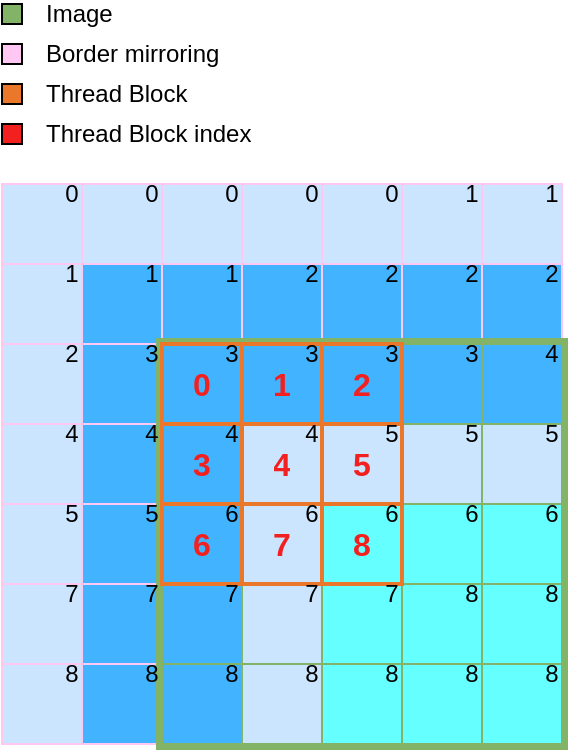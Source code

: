 <mxfile version="24.1.0" type="device">
  <diagram name="Pagina-1" id="yANQRM04KbHzsSvwyNjo">
    <mxGraphModel dx="862" dy="1649" grid="1" gridSize="10" guides="1" tooltips="1" connect="1" arrows="1" fold="1" page="1" pageScale="1" pageWidth="827" pageHeight="1169" math="0" shadow="0">
      <root>
        <mxCell id="0" />
        <mxCell id="1" parent="0" />
        <mxCell id="cD2oe-k7UweuZnAWqWtk-1" value="" style="shape=table;startSize=0;container=1;collapsible=0;childLayout=tableLayout;strokeWidth=1;strokeColor=#FFC7F2;rounded=0;shadow=0;swimlaneFillColor=none;" vertex="1" parent="1">
          <mxGeometry width="280" height="280" as="geometry" />
        </mxCell>
        <mxCell id="cD2oe-k7UweuZnAWqWtk-2" value="" style="shape=tableRow;horizontal=0;startSize=0;swimlaneHead=0;swimlaneBody=0;strokeColor=inherit;top=0;left=0;bottom=0;right=0;collapsible=0;dropTarget=0;fillColor=none;points=[[0,0.5],[1,0.5]];portConstraint=eastwest;" vertex="1" parent="cD2oe-k7UweuZnAWqWtk-1">
          <mxGeometry width="280" height="40" as="geometry" />
        </mxCell>
        <mxCell id="cD2oe-k7UweuZnAWqWtk-3" value="" style="shape=partialRectangle;html=1;whiteSpace=wrap;connectable=0;strokeColor=inherit;overflow=hidden;fillColor=#CCE5FF;top=1;left=1;bottom=1;right=1;pointerEvents=1;align=center;strokeWidth=1;perimeterSpacing=0;" vertex="1" parent="cD2oe-k7UweuZnAWqWtk-2">
          <mxGeometry width="40" height="40" as="geometry">
            <mxRectangle width="40" height="40" as="alternateBounds" />
          </mxGeometry>
        </mxCell>
        <mxCell id="cD2oe-k7UweuZnAWqWtk-4" value="" style="shape=partialRectangle;html=1;whiteSpace=wrap;connectable=0;overflow=hidden;top=1;left=1;bottom=1;right=1;pointerEvents=1;shadow=0;fillColor=#CCE5FF;strokeColor=inherit;" vertex="1" parent="cD2oe-k7UweuZnAWqWtk-2">
          <mxGeometry x="40" width="40" height="40" as="geometry">
            <mxRectangle width="40" height="40" as="alternateBounds" />
          </mxGeometry>
        </mxCell>
        <mxCell id="cD2oe-k7UweuZnAWqWtk-5" value="" style="shape=partialRectangle;html=1;whiteSpace=wrap;connectable=0;strokeColor=inherit;overflow=hidden;fillColor=#CCE5FF;top=1;left=1;bottom=1;right=1;pointerEvents=1;shadow=0;align=center;verticalAlign=middle;fontFamily=Helvetica;fontSize=12;fontColor=default;" vertex="1" parent="cD2oe-k7UweuZnAWqWtk-2">
          <mxGeometry x="80" width="40" height="40" as="geometry">
            <mxRectangle width="40" height="40" as="alternateBounds" />
          </mxGeometry>
        </mxCell>
        <mxCell id="cD2oe-k7UweuZnAWqWtk-6" value="" style="shape=partialRectangle;html=1;whiteSpace=wrap;connectable=0;strokeColor=inherit;overflow=hidden;fillColor=#CCE5FF;top=1;left=1;bottom=1;right=1;pointerEvents=1;" vertex="1" parent="cD2oe-k7UweuZnAWqWtk-2">
          <mxGeometry x="120" width="40" height="40" as="geometry">
            <mxRectangle width="40" height="40" as="alternateBounds" />
          </mxGeometry>
        </mxCell>
        <mxCell id="cD2oe-k7UweuZnAWqWtk-7" value="" style="shape=partialRectangle;html=1;whiteSpace=wrap;connectable=0;strokeColor=inherit;overflow=hidden;fillColor=#CCE5FF;top=1;left=1;bottom=1;right=1;pointerEvents=1;" vertex="1" parent="cD2oe-k7UweuZnAWqWtk-2">
          <mxGeometry x="160" width="40" height="40" as="geometry">
            <mxRectangle width="40" height="40" as="alternateBounds" />
          </mxGeometry>
        </mxCell>
        <mxCell id="cD2oe-k7UweuZnAWqWtk-205" style="shape=partialRectangle;html=1;whiteSpace=wrap;connectable=0;strokeColor=inherit;overflow=hidden;fillColor=#CCE5FF;top=1;left=1;bottom=1;right=1;pointerEvents=1;" vertex="1" parent="cD2oe-k7UweuZnAWqWtk-2">
          <mxGeometry x="200" width="40" height="40" as="geometry">
            <mxRectangle width="40" height="40" as="alternateBounds" />
          </mxGeometry>
        </mxCell>
        <mxCell id="cD2oe-k7UweuZnAWqWtk-212" style="shape=partialRectangle;html=1;whiteSpace=wrap;connectable=0;strokeColor=inherit;overflow=hidden;fillColor=#CCE5FF;top=1;left=1;bottom=1;right=1;pointerEvents=1;" vertex="1" parent="cD2oe-k7UweuZnAWqWtk-2">
          <mxGeometry x="240" width="40" height="40" as="geometry">
            <mxRectangle width="40" height="40" as="alternateBounds" />
          </mxGeometry>
        </mxCell>
        <mxCell id="cD2oe-k7UweuZnAWqWtk-11" value="" style="shape=tableRow;horizontal=0;startSize=0;swimlaneHead=0;swimlaneBody=0;strokeColor=inherit;top=0;left=0;bottom=0;right=0;collapsible=0;dropTarget=0;fillColor=none;points=[[0,0.5],[1,0.5]];portConstraint=eastwest;" vertex="1" parent="cD2oe-k7UweuZnAWqWtk-1">
          <mxGeometry y="40" width="280" height="40" as="geometry" />
        </mxCell>
        <mxCell id="cD2oe-k7UweuZnAWqWtk-12" value="" style="shape=partialRectangle;html=1;whiteSpace=wrap;connectable=0;strokeColor=inherit;overflow=hidden;fillColor=#CCE5FF;top=1;left=1;bottom=1;right=1;pointerEvents=1;" vertex="1" parent="cD2oe-k7UweuZnAWqWtk-11">
          <mxGeometry width="40" height="40" as="geometry">
            <mxRectangle width="40" height="40" as="alternateBounds" />
          </mxGeometry>
        </mxCell>
        <mxCell id="cD2oe-k7UweuZnAWqWtk-13" value="" style="shape=partialRectangle;html=1;whiteSpace=wrap;connectable=0;strokeColor=inherit;overflow=hidden;fillColor=#42B4FF;top=1;left=1;bottom=1;right=1;pointerEvents=1;" vertex="1" parent="cD2oe-k7UweuZnAWqWtk-11">
          <mxGeometry x="40" width="40" height="40" as="geometry">
            <mxRectangle width="40" height="40" as="alternateBounds" />
          </mxGeometry>
        </mxCell>
        <mxCell id="cD2oe-k7UweuZnAWqWtk-14" value="" style="shape=partialRectangle;html=1;whiteSpace=wrap;connectable=0;strokeColor=inherit;overflow=hidden;fillColor=#42B4FF;top=1;left=1;bottom=1;right=1;pointerEvents=1;" vertex="1" parent="cD2oe-k7UweuZnAWqWtk-11">
          <mxGeometry x="80" width="40" height="40" as="geometry">
            <mxRectangle width="40" height="40" as="alternateBounds" />
          </mxGeometry>
        </mxCell>
        <mxCell id="cD2oe-k7UweuZnAWqWtk-15" value="" style="shape=partialRectangle;html=1;whiteSpace=wrap;connectable=0;strokeColor=inherit;overflow=hidden;fillColor=#42B4FF;top=1;left=1;bottom=1;right=1;pointerEvents=1;" vertex="1" parent="cD2oe-k7UweuZnAWqWtk-11">
          <mxGeometry x="120" width="40" height="40" as="geometry">
            <mxRectangle width="40" height="40" as="alternateBounds" />
          </mxGeometry>
        </mxCell>
        <mxCell id="cD2oe-k7UweuZnAWqWtk-16" value="" style="shape=partialRectangle;html=1;whiteSpace=wrap;connectable=0;strokeColor=inherit;overflow=hidden;fillColor=#42B4FF;top=1;left=1;bottom=1;right=1;pointerEvents=1;" vertex="1" parent="cD2oe-k7UweuZnAWqWtk-11">
          <mxGeometry x="160" width="40" height="40" as="geometry">
            <mxRectangle width="40" height="40" as="alternateBounds" />
          </mxGeometry>
        </mxCell>
        <mxCell id="cD2oe-k7UweuZnAWqWtk-206" style="shape=partialRectangle;html=1;whiteSpace=wrap;connectable=0;strokeColor=inherit;overflow=hidden;fillColor=#42B4FF;top=1;left=1;bottom=1;right=1;pointerEvents=1;" vertex="1" parent="cD2oe-k7UweuZnAWqWtk-11">
          <mxGeometry x="200" width="40" height="40" as="geometry">
            <mxRectangle width="40" height="40" as="alternateBounds" />
          </mxGeometry>
        </mxCell>
        <mxCell id="cD2oe-k7UweuZnAWqWtk-213" style="shape=partialRectangle;html=1;whiteSpace=wrap;connectable=0;strokeColor=inherit;overflow=hidden;fillColor=#42B4FF;top=1;left=1;bottom=1;right=1;pointerEvents=1;" vertex="1" parent="cD2oe-k7UweuZnAWqWtk-11">
          <mxGeometry x="240" width="40" height="40" as="geometry">
            <mxRectangle width="40" height="40" as="alternateBounds" />
          </mxGeometry>
        </mxCell>
        <mxCell id="cD2oe-k7UweuZnAWqWtk-193" value="" style="shape=tableRow;horizontal=0;startSize=0;swimlaneHead=0;swimlaneBody=0;strokeColor=inherit;top=0;left=0;bottom=0;right=0;collapsible=0;dropTarget=0;fillColor=none;points=[[0,0.5],[1,0.5]];portConstraint=eastwest;" vertex="1" parent="cD2oe-k7UweuZnAWqWtk-1">
          <mxGeometry y="80" width="280" height="40" as="geometry" />
        </mxCell>
        <mxCell id="cD2oe-k7UweuZnAWqWtk-194" value="" style="shape=partialRectangle;html=1;whiteSpace=wrap;connectable=0;strokeColor=inherit;overflow=hidden;fillColor=#CCE5FF;top=1;left=1;bottom=1;right=1;pointerEvents=1;" vertex="1" parent="cD2oe-k7UweuZnAWqWtk-193">
          <mxGeometry width="40" height="40" as="geometry">
            <mxRectangle width="40" height="40" as="alternateBounds" />
          </mxGeometry>
        </mxCell>
        <mxCell id="cD2oe-k7UweuZnAWqWtk-195" value="" style="shape=partialRectangle;html=1;whiteSpace=wrap;connectable=0;strokeColor=inherit;overflow=hidden;fillColor=#42B4FF;top=1;left=1;bottom=1;right=1;pointerEvents=1;" vertex="1" parent="cD2oe-k7UweuZnAWqWtk-193">
          <mxGeometry x="40" width="40" height="40" as="geometry">
            <mxRectangle width="40" height="40" as="alternateBounds" />
          </mxGeometry>
        </mxCell>
        <mxCell id="cD2oe-k7UweuZnAWqWtk-196" value="" style="shape=partialRectangle;html=1;whiteSpace=wrap;connectable=0;strokeColor=inherit;overflow=hidden;fillColor=none;top=0;left=0;bottom=0;right=0;pointerEvents=1;" vertex="1" parent="cD2oe-k7UweuZnAWqWtk-193">
          <mxGeometry x="80" width="40" height="40" as="geometry">
            <mxRectangle width="40" height="40" as="alternateBounds" />
          </mxGeometry>
        </mxCell>
        <mxCell id="cD2oe-k7UweuZnAWqWtk-197" value="" style="shape=partialRectangle;html=1;whiteSpace=wrap;connectable=0;strokeColor=inherit;overflow=hidden;fillColor=none;top=0;left=0;bottom=0;right=0;pointerEvents=1;" vertex="1" parent="cD2oe-k7UweuZnAWqWtk-193">
          <mxGeometry x="120" width="40" height="40" as="geometry">
            <mxRectangle width="40" height="40" as="alternateBounds" />
          </mxGeometry>
        </mxCell>
        <mxCell id="cD2oe-k7UweuZnAWqWtk-198" value="" style="shape=partialRectangle;html=1;whiteSpace=wrap;connectable=0;strokeColor=inherit;overflow=hidden;fillColor=none;top=0;left=0;bottom=0;right=0;pointerEvents=1;" vertex="1" parent="cD2oe-k7UweuZnAWqWtk-193">
          <mxGeometry x="160" width="40" height="40" as="geometry">
            <mxRectangle width="40" height="40" as="alternateBounds" />
          </mxGeometry>
        </mxCell>
        <mxCell id="cD2oe-k7UweuZnAWqWtk-207" style="shape=partialRectangle;html=1;whiteSpace=wrap;connectable=0;strokeColor=inherit;overflow=hidden;fillColor=none;top=0;left=0;bottom=0;right=0;pointerEvents=1;" vertex="1" parent="cD2oe-k7UweuZnAWqWtk-193">
          <mxGeometry x="200" width="40" height="40" as="geometry">
            <mxRectangle width="40" height="40" as="alternateBounds" />
          </mxGeometry>
        </mxCell>
        <mxCell id="cD2oe-k7UweuZnAWqWtk-214" style="shape=partialRectangle;html=1;whiteSpace=wrap;connectable=0;strokeColor=inherit;overflow=hidden;fillColor=none;top=0;left=0;bottom=0;right=0;pointerEvents=1;" vertex="1" parent="cD2oe-k7UweuZnAWqWtk-193">
          <mxGeometry x="240" width="40" height="40" as="geometry">
            <mxRectangle width="40" height="40" as="alternateBounds" />
          </mxGeometry>
        </mxCell>
        <mxCell id="cD2oe-k7UweuZnAWqWtk-187" value="" style="shape=tableRow;horizontal=0;startSize=0;swimlaneHead=0;swimlaneBody=0;strokeColor=inherit;top=0;left=0;bottom=0;right=0;collapsible=0;dropTarget=0;fillColor=none;points=[[0,0.5],[1,0.5]];portConstraint=eastwest;" vertex="1" parent="cD2oe-k7UweuZnAWqWtk-1">
          <mxGeometry y="120" width="280" height="40" as="geometry" />
        </mxCell>
        <mxCell id="cD2oe-k7UweuZnAWqWtk-188" value="" style="shape=partialRectangle;html=1;whiteSpace=wrap;connectable=0;strokeColor=inherit;overflow=hidden;fillColor=#CCE5FF;top=1;left=1;bottom=1;right=1;pointerEvents=1;" vertex="1" parent="cD2oe-k7UweuZnAWqWtk-187">
          <mxGeometry width="40" height="40" as="geometry">
            <mxRectangle width="40" height="40" as="alternateBounds" />
          </mxGeometry>
        </mxCell>
        <mxCell id="cD2oe-k7UweuZnAWqWtk-189" value="" style="shape=partialRectangle;html=1;whiteSpace=wrap;connectable=0;strokeColor=inherit;overflow=hidden;fillColor=#42B4FF;top=1;left=1;bottom=1;right=1;pointerEvents=1;" vertex="1" parent="cD2oe-k7UweuZnAWqWtk-187">
          <mxGeometry x="40" width="40" height="40" as="geometry">
            <mxRectangle width="40" height="40" as="alternateBounds" />
          </mxGeometry>
        </mxCell>
        <mxCell id="cD2oe-k7UweuZnAWqWtk-190" value="" style="shape=partialRectangle;html=1;whiteSpace=wrap;connectable=0;strokeColor=inherit;overflow=hidden;fillColor=none;top=0;left=0;bottom=0;right=0;pointerEvents=1;" vertex="1" parent="cD2oe-k7UweuZnAWqWtk-187">
          <mxGeometry x="80" width="40" height="40" as="geometry">
            <mxRectangle width="40" height="40" as="alternateBounds" />
          </mxGeometry>
        </mxCell>
        <mxCell id="cD2oe-k7UweuZnAWqWtk-191" value="" style="shape=partialRectangle;html=1;whiteSpace=wrap;connectable=0;strokeColor=inherit;overflow=hidden;fillColor=none;top=0;left=0;bottom=0;right=0;pointerEvents=1;" vertex="1" parent="cD2oe-k7UweuZnAWqWtk-187">
          <mxGeometry x="120" width="40" height="40" as="geometry">
            <mxRectangle width="40" height="40" as="alternateBounds" />
          </mxGeometry>
        </mxCell>
        <mxCell id="cD2oe-k7UweuZnAWqWtk-192" value="" style="shape=partialRectangle;html=1;whiteSpace=wrap;connectable=0;strokeColor=inherit;overflow=hidden;fillColor=none;top=0;left=0;bottom=0;right=0;pointerEvents=1;" vertex="1" parent="cD2oe-k7UweuZnAWqWtk-187">
          <mxGeometry x="160" width="40" height="40" as="geometry">
            <mxRectangle width="40" height="40" as="alternateBounds" />
          </mxGeometry>
        </mxCell>
        <mxCell id="cD2oe-k7UweuZnAWqWtk-208" style="shape=partialRectangle;html=1;whiteSpace=wrap;connectable=0;strokeColor=inherit;overflow=hidden;fillColor=none;top=0;left=0;bottom=0;right=0;pointerEvents=1;" vertex="1" parent="cD2oe-k7UweuZnAWqWtk-187">
          <mxGeometry x="200" width="40" height="40" as="geometry">
            <mxRectangle width="40" height="40" as="alternateBounds" />
          </mxGeometry>
        </mxCell>
        <mxCell id="cD2oe-k7UweuZnAWqWtk-215" style="shape=partialRectangle;html=1;whiteSpace=wrap;connectable=0;strokeColor=inherit;overflow=hidden;fillColor=none;top=0;left=0;bottom=0;right=0;pointerEvents=1;" vertex="1" parent="cD2oe-k7UweuZnAWqWtk-187">
          <mxGeometry x="240" width="40" height="40" as="geometry">
            <mxRectangle width="40" height="40" as="alternateBounds" />
          </mxGeometry>
        </mxCell>
        <mxCell id="cD2oe-k7UweuZnAWqWtk-20" value="" style="shape=tableRow;horizontal=0;startSize=0;swimlaneHead=0;swimlaneBody=0;strokeColor=inherit;top=0;left=0;bottom=0;right=0;collapsible=0;dropTarget=0;fillColor=none;points=[[0,0.5],[1,0.5]];portConstraint=eastwest;" vertex="1" parent="cD2oe-k7UweuZnAWqWtk-1">
          <mxGeometry y="160" width="280" height="40" as="geometry" />
        </mxCell>
        <mxCell id="cD2oe-k7UweuZnAWqWtk-21" value="" style="shape=partialRectangle;html=1;whiteSpace=wrap;connectable=0;strokeColor=inherit;overflow=hidden;fillColor=#CCE5FF;top=1;left=1;bottom=1;right=1;pointerEvents=1;" vertex="1" parent="cD2oe-k7UweuZnAWqWtk-20">
          <mxGeometry width="40" height="40" as="geometry">
            <mxRectangle width="40" height="40" as="alternateBounds" />
          </mxGeometry>
        </mxCell>
        <mxCell id="cD2oe-k7UweuZnAWqWtk-22" value="" style="shape=partialRectangle;html=1;whiteSpace=wrap;connectable=0;strokeColor=inherit;overflow=hidden;fillColor=#42B4FF;top=1;left=1;bottom=1;right=1;pointerEvents=1;" vertex="1" parent="cD2oe-k7UweuZnAWqWtk-20">
          <mxGeometry x="40" width="40" height="40" as="geometry">
            <mxRectangle width="40" height="40" as="alternateBounds" />
          </mxGeometry>
        </mxCell>
        <mxCell id="cD2oe-k7UweuZnAWqWtk-23" value="" style="shape=partialRectangle;html=1;whiteSpace=wrap;connectable=0;strokeColor=inherit;overflow=hidden;fillColor=none;top=0;left=0;bottom=0;right=0;pointerEvents=1;" vertex="1" parent="cD2oe-k7UweuZnAWqWtk-20">
          <mxGeometry x="80" width="40" height="40" as="geometry">
            <mxRectangle width="40" height="40" as="alternateBounds" />
          </mxGeometry>
        </mxCell>
        <mxCell id="cD2oe-k7UweuZnAWqWtk-24" value="" style="shape=partialRectangle;html=1;whiteSpace=wrap;connectable=0;strokeColor=inherit;overflow=hidden;fillColor=none;top=0;left=0;bottom=0;right=0;pointerEvents=1;" vertex="1" parent="cD2oe-k7UweuZnAWqWtk-20">
          <mxGeometry x="120" width="40" height="40" as="geometry">
            <mxRectangle width="40" height="40" as="alternateBounds" />
          </mxGeometry>
        </mxCell>
        <mxCell id="cD2oe-k7UweuZnAWqWtk-25" value="" style="shape=partialRectangle;html=1;whiteSpace=wrap;connectable=0;strokeColor=inherit;overflow=hidden;fillColor=none;top=0;left=0;bottom=0;right=0;pointerEvents=1;" vertex="1" parent="cD2oe-k7UweuZnAWqWtk-20">
          <mxGeometry x="160" width="40" height="40" as="geometry">
            <mxRectangle width="40" height="40" as="alternateBounds" />
          </mxGeometry>
        </mxCell>
        <mxCell id="cD2oe-k7UweuZnAWqWtk-209" style="shape=partialRectangle;html=1;whiteSpace=wrap;connectable=0;strokeColor=inherit;overflow=hidden;fillColor=none;top=0;left=0;bottom=0;right=0;pointerEvents=1;" vertex="1" parent="cD2oe-k7UweuZnAWqWtk-20">
          <mxGeometry x="200" width="40" height="40" as="geometry">
            <mxRectangle width="40" height="40" as="alternateBounds" />
          </mxGeometry>
        </mxCell>
        <mxCell id="cD2oe-k7UweuZnAWqWtk-216" style="shape=partialRectangle;html=1;whiteSpace=wrap;connectable=0;strokeColor=inherit;overflow=hidden;fillColor=none;top=0;left=0;bottom=0;right=0;pointerEvents=1;" vertex="1" parent="cD2oe-k7UweuZnAWqWtk-20">
          <mxGeometry x="240" width="40" height="40" as="geometry">
            <mxRectangle width="40" height="40" as="alternateBounds" />
          </mxGeometry>
        </mxCell>
        <mxCell id="cD2oe-k7UweuZnAWqWtk-29" value="" style="shape=tableRow;horizontal=0;startSize=0;swimlaneHead=0;swimlaneBody=0;strokeColor=inherit;top=0;left=0;bottom=0;right=0;collapsible=0;dropTarget=0;fillColor=none;points=[[0,0.5],[1,0.5]];portConstraint=eastwest;" vertex="1" parent="cD2oe-k7UweuZnAWqWtk-1">
          <mxGeometry y="200" width="280" height="40" as="geometry" />
        </mxCell>
        <mxCell id="cD2oe-k7UweuZnAWqWtk-30" value="" style="shape=partialRectangle;html=1;whiteSpace=wrap;connectable=0;strokeColor=inherit;overflow=hidden;fillColor=#CCE5FF;top=1;left=1;bottom=1;right=1;pointerEvents=1;" vertex="1" parent="cD2oe-k7UweuZnAWqWtk-29">
          <mxGeometry width="40" height="40" as="geometry">
            <mxRectangle width="40" height="40" as="alternateBounds" />
          </mxGeometry>
        </mxCell>
        <mxCell id="cD2oe-k7UweuZnAWqWtk-31" value="" style="shape=partialRectangle;html=1;whiteSpace=wrap;connectable=0;strokeColor=inherit;overflow=hidden;fillColor=#42B4FF;top=1;left=1;bottom=1;right=1;pointerEvents=1;" vertex="1" parent="cD2oe-k7UweuZnAWqWtk-29">
          <mxGeometry x="40" width="40" height="40" as="geometry">
            <mxRectangle width="40" height="40" as="alternateBounds" />
          </mxGeometry>
        </mxCell>
        <mxCell id="cD2oe-k7UweuZnAWqWtk-32" value="" style="shape=partialRectangle;html=1;whiteSpace=wrap;connectable=0;strokeColor=inherit;overflow=hidden;fillColor=none;top=0;left=0;bottom=0;right=0;pointerEvents=1;" vertex="1" parent="cD2oe-k7UweuZnAWqWtk-29">
          <mxGeometry x="80" width="40" height="40" as="geometry">
            <mxRectangle width="40" height="40" as="alternateBounds" />
          </mxGeometry>
        </mxCell>
        <mxCell id="cD2oe-k7UweuZnAWqWtk-33" value="" style="shape=partialRectangle;html=1;whiteSpace=wrap;connectable=0;strokeColor=inherit;overflow=hidden;fillColor=none;top=0;left=0;bottom=0;right=0;pointerEvents=1;" vertex="1" parent="cD2oe-k7UweuZnAWqWtk-29">
          <mxGeometry x="120" width="40" height="40" as="geometry">
            <mxRectangle width="40" height="40" as="alternateBounds" />
          </mxGeometry>
        </mxCell>
        <mxCell id="cD2oe-k7UweuZnAWqWtk-34" value="" style="shape=partialRectangle;html=1;whiteSpace=wrap;connectable=0;strokeColor=inherit;overflow=hidden;fillColor=none;top=0;left=0;bottom=0;right=0;pointerEvents=1;" vertex="1" parent="cD2oe-k7UweuZnAWqWtk-29">
          <mxGeometry x="160" width="40" height="40" as="geometry">
            <mxRectangle width="40" height="40" as="alternateBounds" />
          </mxGeometry>
        </mxCell>
        <mxCell id="cD2oe-k7UweuZnAWqWtk-210" style="shape=partialRectangle;html=1;whiteSpace=wrap;connectable=0;strokeColor=inherit;overflow=hidden;fillColor=none;top=0;left=0;bottom=0;right=0;pointerEvents=1;" vertex="1" parent="cD2oe-k7UweuZnAWqWtk-29">
          <mxGeometry x="200" width="40" height="40" as="geometry">
            <mxRectangle width="40" height="40" as="alternateBounds" />
          </mxGeometry>
        </mxCell>
        <mxCell id="cD2oe-k7UweuZnAWqWtk-217" style="shape=partialRectangle;html=1;whiteSpace=wrap;connectable=0;strokeColor=inherit;overflow=hidden;fillColor=none;top=0;left=0;bottom=0;right=0;pointerEvents=1;" vertex="1" parent="cD2oe-k7UweuZnAWqWtk-29">
          <mxGeometry x="240" width="40" height="40" as="geometry">
            <mxRectangle width="40" height="40" as="alternateBounds" />
          </mxGeometry>
        </mxCell>
        <mxCell id="cD2oe-k7UweuZnAWqWtk-38" value="" style="shape=tableRow;horizontal=0;startSize=0;swimlaneHead=0;swimlaneBody=0;strokeColor=inherit;top=0;left=0;bottom=0;right=0;collapsible=0;dropTarget=0;fillColor=none;points=[[0,0.5],[1,0.5]];portConstraint=eastwest;" vertex="1" parent="cD2oe-k7UweuZnAWqWtk-1">
          <mxGeometry y="240" width="280" height="40" as="geometry" />
        </mxCell>
        <mxCell id="cD2oe-k7UweuZnAWqWtk-39" value="" style="shape=partialRectangle;html=1;whiteSpace=wrap;connectable=0;strokeColor=inherit;overflow=hidden;fillColor=#CCE5FF;top=1;left=1;bottom=1;right=1;pointerEvents=1;" vertex="1" parent="cD2oe-k7UweuZnAWqWtk-38">
          <mxGeometry width="40" height="40" as="geometry">
            <mxRectangle width="40" height="40" as="alternateBounds" />
          </mxGeometry>
        </mxCell>
        <mxCell id="cD2oe-k7UweuZnAWqWtk-40" value="" style="shape=partialRectangle;html=1;whiteSpace=wrap;connectable=0;strokeColor=inherit;overflow=hidden;fillColor=#42B4FF;top=1;left=1;bottom=1;right=1;pointerEvents=1;" vertex="1" parent="cD2oe-k7UweuZnAWqWtk-38">
          <mxGeometry x="40" width="40" height="40" as="geometry">
            <mxRectangle width="40" height="40" as="alternateBounds" />
          </mxGeometry>
        </mxCell>
        <mxCell id="cD2oe-k7UweuZnAWqWtk-41" value="" style="shape=partialRectangle;html=1;whiteSpace=wrap;connectable=0;strokeColor=inherit;overflow=hidden;fillColor=none;top=0;left=0;bottom=0;right=0;pointerEvents=1;" vertex="1" parent="cD2oe-k7UweuZnAWqWtk-38">
          <mxGeometry x="80" width="40" height="40" as="geometry">
            <mxRectangle width="40" height="40" as="alternateBounds" />
          </mxGeometry>
        </mxCell>
        <mxCell id="cD2oe-k7UweuZnAWqWtk-42" value="" style="shape=partialRectangle;html=1;whiteSpace=wrap;connectable=0;strokeColor=inherit;overflow=hidden;fillColor=none;top=0;left=0;bottom=0;right=0;pointerEvents=1;" vertex="1" parent="cD2oe-k7UweuZnAWqWtk-38">
          <mxGeometry x="120" width="40" height="40" as="geometry">
            <mxRectangle width="40" height="40" as="alternateBounds" />
          </mxGeometry>
        </mxCell>
        <mxCell id="cD2oe-k7UweuZnAWqWtk-43" value="" style="shape=partialRectangle;html=1;whiteSpace=wrap;connectable=0;strokeColor=inherit;overflow=hidden;fillColor=none;top=0;left=0;bottom=0;right=0;pointerEvents=1;" vertex="1" parent="cD2oe-k7UweuZnAWqWtk-38">
          <mxGeometry x="160" width="40" height="40" as="geometry">
            <mxRectangle width="40" height="40" as="alternateBounds" />
          </mxGeometry>
        </mxCell>
        <mxCell id="cD2oe-k7UweuZnAWqWtk-211" style="shape=partialRectangle;html=1;whiteSpace=wrap;connectable=0;strokeColor=inherit;overflow=hidden;fillColor=none;top=0;left=0;bottom=0;right=0;pointerEvents=1;" vertex="1" parent="cD2oe-k7UweuZnAWqWtk-38">
          <mxGeometry x="200" width="40" height="40" as="geometry">
            <mxRectangle width="40" height="40" as="alternateBounds" />
          </mxGeometry>
        </mxCell>
        <mxCell id="cD2oe-k7UweuZnAWqWtk-218" style="shape=partialRectangle;html=1;whiteSpace=wrap;connectable=0;strokeColor=inherit;overflow=hidden;fillColor=none;top=0;left=0;bottom=0;right=0;pointerEvents=1;" vertex="1" parent="cD2oe-k7UweuZnAWqWtk-38">
          <mxGeometry x="240" width="40" height="40" as="geometry">
            <mxRectangle width="40" height="40" as="alternateBounds" />
          </mxGeometry>
        </mxCell>
        <mxCell id="cD2oe-k7UweuZnAWqWtk-237" value="" style="shape=table;startSize=0;container=1;collapsible=0;childLayout=tableLayout;swimlaneFillColor=none;fillColor=#42B4FF;perimeterSpacing=0;strokeColor=#EA772A;strokeWidth=2;fontColor=#EA772A;fillStyle=auto;pointerEvents=1;align=center;verticalAlign=middle;fontFamily=Helvetica;fontSize=16;fontStyle=1;labelBorderColor=none;gradientColor=none;" vertex="1" parent="1">
          <mxGeometry x="80" y="80" width="120" height="120" as="geometry" />
        </mxCell>
        <mxCell id="cD2oe-k7UweuZnAWqWtk-238" value="" style="shape=tableRow;horizontal=0;startSize=0;swimlaneHead=0;swimlaneBody=0;strokeColor=inherit;top=0;left=0;bottom=0;right=0;collapsible=0;dropTarget=0;fillColor=#42B4FF;points=[[0,0.5],[1,0.5]];portConstraint=eastwest;fillStyle=auto;pointerEvents=1;strokeWidth=3;align=center;verticalAlign=middle;fontFamily=Helvetica;fontSize=16;fontColor=#EA772A;fontStyle=1;labelBorderColor=none;gradientColor=none;" vertex="1" parent="cD2oe-k7UweuZnAWqWtk-237">
          <mxGeometry width="120" height="40" as="geometry" />
        </mxCell>
        <mxCell id="cD2oe-k7UweuZnAWqWtk-239" value="&lt;span style=&quot;background-color: initial; font-size: 16px;&quot;&gt;&lt;font style=&quot;font-size: 16px;&quot;&gt;0&lt;/font&gt;&lt;/span&gt;" style="shape=partialRectangle;html=1;whiteSpace=wrap;connectable=0;strokeColor=inherit;overflow=hidden;fillColor=#42B4FF;top=1;left=1;bottom=1;right=1;pointerEvents=1;labelBorderColor=none;strokeWidth=3;fillStyle=auto;gradientColor=none;fontColor=#EA772A;fontStyle=1;fontSize=16;align=center;verticalAlign=middle;fontFamily=Helvetica;" vertex="1" parent="cD2oe-k7UweuZnAWqWtk-238">
          <mxGeometry width="40" height="40" as="geometry">
            <mxRectangle width="40" height="40" as="alternateBounds" />
          </mxGeometry>
        </mxCell>
        <mxCell id="cD2oe-k7UweuZnAWqWtk-240" value="" style="shape=partialRectangle;html=1;whiteSpace=wrap;connectable=0;strokeColor=inherit;overflow=hidden;fillColor=#42B4FF;top=0;left=0;bottom=0;right=0;pointerEvents=1;fillStyle=auto;strokeWidth=3;align=center;verticalAlign=middle;fontFamily=Helvetica;fontSize=16;fontColor=#EA772A;fontStyle=1;labelBorderColor=none;gradientColor=none;" vertex="1" parent="cD2oe-k7UweuZnAWqWtk-238">
          <mxGeometry x="40" width="40" height="40" as="geometry">
            <mxRectangle width="40" height="40" as="alternateBounds" />
          </mxGeometry>
        </mxCell>
        <mxCell id="cD2oe-k7UweuZnAWqWtk-241" value="" style="shape=partialRectangle;html=1;whiteSpace=wrap;connectable=0;strokeColor=inherit;overflow=hidden;fillColor=#42B4FF;top=0;left=0;bottom=0;right=0;pointerEvents=1;fillStyle=auto;strokeWidth=3;align=center;verticalAlign=middle;fontFamily=Helvetica;fontSize=16;fontColor=#EA772A;fontStyle=1;labelBorderColor=none;gradientColor=none;" vertex="1" parent="cD2oe-k7UweuZnAWqWtk-238">
          <mxGeometry x="80" width="40" height="40" as="geometry">
            <mxRectangle width="40" height="40" as="alternateBounds" />
          </mxGeometry>
        </mxCell>
        <mxCell id="cD2oe-k7UweuZnAWqWtk-242" value="" style="shape=tableRow;horizontal=0;startSize=0;swimlaneHead=0;swimlaneBody=0;strokeColor=inherit;top=0;left=0;bottom=0;right=0;collapsible=0;dropTarget=0;fillColor=#42B4FF;points=[[0,0.5],[1,0.5]];portConstraint=eastwest;fillStyle=auto;pointerEvents=1;strokeWidth=3;align=center;verticalAlign=middle;fontFamily=Helvetica;fontSize=16;fontColor=#EA772A;fontStyle=1;labelBorderColor=none;gradientColor=none;" vertex="1" parent="cD2oe-k7UweuZnAWqWtk-237">
          <mxGeometry y="40" width="120" height="40" as="geometry" />
        </mxCell>
        <mxCell id="cD2oe-k7UweuZnAWqWtk-243" value="3" style="shape=partialRectangle;html=1;whiteSpace=wrap;connectable=0;strokeColor=inherit;overflow=hidden;fillColor=#42B4FF;top=1;left=1;bottom=1;right=1;pointerEvents=1;fontColor=#EA772A;fontStyle=1;fontSize=16;fillStyle=auto;strokeWidth=3;align=center;verticalAlign=middle;fontFamily=Helvetica;labelBorderColor=none;gradientColor=none;" vertex="1" parent="cD2oe-k7UweuZnAWqWtk-242">
          <mxGeometry width="40" height="40" as="geometry">
            <mxRectangle width="40" height="40" as="alternateBounds" />
          </mxGeometry>
        </mxCell>
        <mxCell id="cD2oe-k7UweuZnAWqWtk-244" value="4" style="shape=partialRectangle;html=1;whiteSpace=wrap;connectable=0;strokeColor=inherit;overflow=hidden;fillColor=#42B4FF;top=1;left=1;bottom=1;right=1;pointerEvents=1;fontColor=#EA772A;fontStyle=1;fontSize=16;fillStyle=auto;strokeWidth=3;align=center;verticalAlign=middle;fontFamily=Helvetica;labelBorderColor=none;gradientColor=none;" vertex="1" parent="cD2oe-k7UweuZnAWqWtk-242">
          <mxGeometry x="40" width="40" height="40" as="geometry">
            <mxRectangle width="40" height="40" as="alternateBounds" />
          </mxGeometry>
        </mxCell>
        <mxCell id="cD2oe-k7UweuZnAWqWtk-245" value="5" style="shape=partialRectangle;html=1;whiteSpace=wrap;connectable=0;strokeColor=inherit;overflow=hidden;fillColor=#42B4FF;top=1;left=1;bottom=1;right=1;pointerEvents=1;fontColor=#EA772A;fontStyle=1;fontSize=16;fillStyle=auto;strokeWidth=3;align=center;verticalAlign=middle;fontFamily=Helvetica;labelBorderColor=none;gradientColor=none;" vertex="1" parent="cD2oe-k7UweuZnAWqWtk-242">
          <mxGeometry x="80" width="40" height="40" as="geometry">
            <mxRectangle width="40" height="40" as="alternateBounds" />
          </mxGeometry>
        </mxCell>
        <mxCell id="cD2oe-k7UweuZnAWqWtk-246" value="" style="shape=tableRow;horizontal=0;startSize=0;swimlaneHead=0;swimlaneBody=0;strokeColor=inherit;top=0;left=0;bottom=0;right=0;collapsible=0;dropTarget=0;fillColor=#42B4FF;points=[[0,0.5],[1,0.5]];portConstraint=eastwest;fillStyle=auto;pointerEvents=1;strokeWidth=3;align=center;verticalAlign=middle;fontFamily=Helvetica;fontSize=16;fontColor=#EA772A;fontStyle=1;labelBorderColor=none;gradientColor=none;" vertex="1" parent="cD2oe-k7UweuZnAWqWtk-237">
          <mxGeometry y="80" width="120" height="40" as="geometry" />
        </mxCell>
        <mxCell id="cD2oe-k7UweuZnAWqWtk-247" value="6" style="shape=partialRectangle;html=1;whiteSpace=wrap;connectable=0;strokeColor=inherit;overflow=hidden;fillColor=#42B4FF;top=1;left=1;bottom=1;right=1;pointerEvents=1;fontColor=#EA772A;fontStyle=1;fontSize=16;fillStyle=auto;strokeWidth=3;align=center;verticalAlign=middle;fontFamily=Helvetica;labelBorderColor=none;gradientColor=none;" vertex="1" parent="cD2oe-k7UweuZnAWqWtk-246">
          <mxGeometry width="40" height="40" as="geometry">
            <mxRectangle width="40" height="40" as="alternateBounds" />
          </mxGeometry>
        </mxCell>
        <mxCell id="cD2oe-k7UweuZnAWqWtk-248" value="7" style="shape=partialRectangle;html=1;whiteSpace=wrap;connectable=0;strokeColor=inherit;overflow=hidden;fillColor=#42B4FF;top=1;left=1;bottom=1;right=1;pointerEvents=1;fontColor=#EA772A;fontStyle=1;fontSize=16;fillStyle=auto;strokeWidth=3;align=center;verticalAlign=middle;fontFamily=Helvetica;labelBorderColor=none;gradientColor=none;" vertex="1" parent="cD2oe-k7UweuZnAWqWtk-246">
          <mxGeometry x="40" width="40" height="40" as="geometry">
            <mxRectangle width="40" height="40" as="alternateBounds" />
          </mxGeometry>
        </mxCell>
        <mxCell id="cD2oe-k7UweuZnAWqWtk-249" value="8" style="shape=partialRectangle;html=1;whiteSpace=wrap;connectable=0;strokeColor=inherit;overflow=hidden;fillColor=#42B4FF;top=1;left=1;bottom=1;right=1;pointerEvents=1;fontColor=#EA772A;fontStyle=1;fontSize=16;fillStyle=auto;strokeWidth=3;align=center;verticalAlign=middle;fontFamily=Helvetica;labelBorderColor=none;gradientColor=none;" vertex="1" parent="cD2oe-k7UweuZnAWqWtk-246">
          <mxGeometry x="80" width="40" height="40" as="geometry">
            <mxRectangle width="40" height="40" as="alternateBounds" />
          </mxGeometry>
        </mxCell>
        <mxCell id="cD2oe-k7UweuZnAWqWtk-250" value="&lt;span style=&quot;background-color: initial; font-size: 16px;&quot;&gt;1&lt;/span&gt;" style="shape=partialRectangle;html=1;whiteSpace=wrap;connectable=0;strokeColor=#EA772A;overflow=hidden;fillColor=#42B4FF;top=1;left=1;bottom=1;right=1;pointerEvents=1;labelBorderColor=none;strokeWidth=3;fillStyle=auto;gradientColor=none;fontColor=#EA772A;fontStyle=1;fontSize=16;align=center;verticalAlign=middle;fontFamily=Helvetica;" vertex="1" parent="1">
          <mxGeometry x="120" y="80" width="40" height="40" as="geometry">
            <mxRectangle width="40" height="40" as="alternateBounds" />
          </mxGeometry>
        </mxCell>
        <mxCell id="cD2oe-k7UweuZnAWqWtk-251" value="&lt;span style=&quot;background-color: initial; font-size: 16px;&quot;&gt;2&lt;/span&gt;" style="shape=partialRectangle;html=1;whiteSpace=wrap;connectable=0;strokeColor=#EA772A;overflow=hidden;fillColor=#42B4FF;top=1;left=1;bottom=1;right=1;pointerEvents=1;labelBorderColor=none;strokeWidth=3;fillStyle=auto;gradientColor=none;fontColor=#EA772A;fontStyle=1;fontSize=16;align=center;verticalAlign=middle;fontFamily=Helvetica;" vertex="1" parent="1">
          <mxGeometry x="160" y="80" width="40" height="40" as="geometry">
            <mxRectangle width="40" height="40" as="alternateBounds" />
          </mxGeometry>
        </mxCell>
        <mxCell id="cD2oe-k7UweuZnAWqWtk-74" value="" style="shape=table;startSize=0;container=1;collapsible=0;childLayout=tableLayout;fillColor=none;strokeColor=#82b366;strokeWidth=6;columnLines=1;rowLines=1;" vertex="1" parent="1">
          <mxGeometry x="80" y="80" width="200" height="200" as="geometry" />
        </mxCell>
        <mxCell id="cD2oe-k7UweuZnAWqWtk-75" value="" style="shape=tableRow;horizontal=0;startSize=0;swimlaneHead=0;swimlaneBody=0;strokeColor=inherit;top=0;left=0;bottom=0;right=0;collapsible=0;dropTarget=0;fillColor=none;points=[[0,0.5],[1,0.5]];portConstraint=eastwest;" vertex="1" parent="cD2oe-k7UweuZnAWqWtk-74">
          <mxGeometry width="200" height="40" as="geometry" />
        </mxCell>
        <mxCell id="cD2oe-k7UweuZnAWqWtk-76" value="" style="shape=partialRectangle;html=1;whiteSpace=wrap;connectable=0;strokeColor=inherit;overflow=hidden;fillColor=#42B4FF;top=1;left=1;bottom=1;right=1;pointerEvents=1;align=center;verticalAlign=middle;fontFamily=Helvetica;fontSize=12;fontColor=default;" vertex="1" parent="cD2oe-k7UweuZnAWqWtk-75">
          <mxGeometry width="40" height="40" as="geometry">
            <mxRectangle width="40" height="40" as="alternateBounds" />
          </mxGeometry>
        </mxCell>
        <mxCell id="cD2oe-k7UweuZnAWqWtk-77" value="" style="shape=partialRectangle;html=1;whiteSpace=wrap;connectable=0;strokeColor=inherit;overflow=hidden;fillColor=#42B4FF;top=1;left=1;bottom=1;right=1;pointerEvents=1;align=center;verticalAlign=middle;fontFamily=Helvetica;fontSize=12;fontColor=default;" vertex="1" parent="cD2oe-k7UweuZnAWqWtk-75">
          <mxGeometry x="40" width="40" height="40" as="geometry">
            <mxRectangle width="40" height="40" as="alternateBounds" />
          </mxGeometry>
        </mxCell>
        <mxCell id="cD2oe-k7UweuZnAWqWtk-78" value="" style="shape=partialRectangle;html=1;whiteSpace=wrap;connectable=0;strokeColor=inherit;overflow=hidden;fillColor=#42B4FF;top=1;left=1;bottom=1;right=1;pointerEvents=1;strokeWidth=1;align=center;verticalAlign=middle;fontFamily=Helvetica;fontSize=12;fontColor=default;" vertex="1" parent="cD2oe-k7UweuZnAWqWtk-75">
          <mxGeometry x="80" width="40" height="40" as="geometry">
            <mxRectangle width="40" height="40" as="alternateBounds" />
          </mxGeometry>
        </mxCell>
        <mxCell id="cD2oe-k7UweuZnAWqWtk-219" style="shape=partialRectangle;html=1;whiteSpace=wrap;connectable=0;strokeColor=inherit;overflow=hidden;fillColor=#42B4FF;top=1;left=1;bottom=1;right=1;pointerEvents=1;" vertex="1" parent="cD2oe-k7UweuZnAWqWtk-75">
          <mxGeometry x="120" width="40" height="40" as="geometry">
            <mxRectangle width="40" height="40" as="alternateBounds" />
          </mxGeometry>
        </mxCell>
        <mxCell id="cD2oe-k7UweuZnAWqWtk-222" style="shape=partialRectangle;html=1;whiteSpace=wrap;connectable=0;strokeColor=inherit;overflow=hidden;fillColor=#42B4FF;top=1;left=1;bottom=1;right=1;pointerEvents=1;" vertex="1" parent="cD2oe-k7UweuZnAWqWtk-75">
          <mxGeometry x="160" width="40" height="40" as="geometry">
            <mxRectangle width="40" height="40" as="alternateBounds" />
          </mxGeometry>
        </mxCell>
        <mxCell id="cD2oe-k7UweuZnAWqWtk-81" value="" style="shape=tableRow;horizontal=0;startSize=0;swimlaneHead=0;swimlaneBody=0;strokeColor=inherit;top=0;left=0;bottom=0;right=0;collapsible=0;dropTarget=0;fillColor=none;points=[[0,0.5],[1,0.5]];portConstraint=eastwest;" vertex="1" parent="cD2oe-k7UweuZnAWqWtk-74">
          <mxGeometry y="40" width="200" height="40" as="geometry" />
        </mxCell>
        <mxCell id="cD2oe-k7UweuZnAWqWtk-82" value="" style="shape=partialRectangle;html=1;whiteSpace=wrap;connectable=0;strokeColor=inherit;overflow=hidden;fillColor=#42B4FF;top=1;left=1;bottom=1;right=1;pointerEvents=1;align=center;verticalAlign=middle;fontFamily=Helvetica;fontSize=12;fontColor=default;" vertex="1" parent="cD2oe-k7UweuZnAWqWtk-81">
          <mxGeometry width="40" height="40" as="geometry">
            <mxRectangle width="40" height="40" as="alternateBounds" />
          </mxGeometry>
        </mxCell>
        <mxCell id="cD2oe-k7UweuZnAWqWtk-83" value="" style="shape=partialRectangle;html=1;whiteSpace=wrap;connectable=0;strokeColor=inherit;overflow=hidden;fillColor=#CCE5FF;top=1;left=1;bottom=1;right=1;pointerEvents=1;align=center;verticalAlign=middle;fontFamily=Helvetica;fontSize=12;fontColor=default;" vertex="1" parent="cD2oe-k7UweuZnAWqWtk-81">
          <mxGeometry x="40" width="40" height="40" as="geometry">
            <mxRectangle width="40" height="40" as="alternateBounds" />
          </mxGeometry>
        </mxCell>
        <mxCell id="cD2oe-k7UweuZnAWqWtk-84" value="" style="shape=partialRectangle;html=1;whiteSpace=wrap;connectable=0;strokeColor=inherit;overflow=hidden;fillColor=#CCE5FF;top=1;left=1;bottom=1;right=1;pointerEvents=1;align=center;verticalAlign=middle;fontFamily=Helvetica;fontSize=12;fontColor=default;" vertex="1" parent="cD2oe-k7UweuZnAWqWtk-81">
          <mxGeometry x="80" width="40" height="40" as="geometry">
            <mxRectangle width="40" height="40" as="alternateBounds" />
          </mxGeometry>
        </mxCell>
        <mxCell id="cD2oe-k7UweuZnAWqWtk-220" style="shape=partialRectangle;html=1;whiteSpace=wrap;connectable=0;strokeColor=inherit;overflow=hidden;fillColor=#CCE5FF;top=1;left=1;bottom=1;right=1;pointerEvents=1;" vertex="1" parent="cD2oe-k7UweuZnAWqWtk-81">
          <mxGeometry x="120" width="40" height="40" as="geometry">
            <mxRectangle width="40" height="40" as="alternateBounds" />
          </mxGeometry>
        </mxCell>
        <mxCell id="cD2oe-k7UweuZnAWqWtk-223" style="shape=partialRectangle;html=1;whiteSpace=wrap;connectable=0;strokeColor=inherit;overflow=hidden;fillColor=#CCE5FF;top=1;left=1;bottom=1;right=1;pointerEvents=1;" vertex="1" parent="cD2oe-k7UweuZnAWqWtk-81">
          <mxGeometry x="160" width="40" height="40" as="geometry">
            <mxRectangle width="40" height="40" as="alternateBounds" />
          </mxGeometry>
        </mxCell>
        <mxCell id="cD2oe-k7UweuZnAWqWtk-87" value="" style="shape=tableRow;horizontal=0;startSize=0;swimlaneHead=0;swimlaneBody=0;strokeColor=inherit;top=0;left=0;bottom=0;right=0;collapsible=0;dropTarget=0;fillColor=none;points=[[0,0.5],[1,0.5]];portConstraint=eastwest;" vertex="1" parent="cD2oe-k7UweuZnAWqWtk-74">
          <mxGeometry y="80" width="200" height="40" as="geometry" />
        </mxCell>
        <mxCell id="cD2oe-k7UweuZnAWqWtk-88" value="" style="shape=partialRectangle;html=1;whiteSpace=wrap;connectable=0;strokeColor=inherit;overflow=hidden;fillColor=#42B4FF;top=1;left=1;bottom=1;right=1;pointerEvents=1;align=center;verticalAlign=middle;fontFamily=Helvetica;fontSize=12;fontColor=default;" vertex="1" parent="cD2oe-k7UweuZnAWqWtk-87">
          <mxGeometry width="40" height="40" as="geometry">
            <mxRectangle width="40" height="40" as="alternateBounds" />
          </mxGeometry>
        </mxCell>
        <mxCell id="cD2oe-k7UweuZnAWqWtk-89" value="" style="shape=partialRectangle;html=1;whiteSpace=wrap;connectable=0;strokeColor=inherit;overflow=hidden;fillColor=#CCE5FF;top=1;left=1;bottom=1;right=1;pointerEvents=1;align=center;verticalAlign=middle;fontFamily=Helvetica;fontSize=12;fontColor=default;" vertex="1" parent="cD2oe-k7UweuZnAWqWtk-87">
          <mxGeometry x="40" width="40" height="40" as="geometry">
            <mxRectangle width="40" height="40" as="alternateBounds" />
          </mxGeometry>
        </mxCell>
        <mxCell id="cD2oe-k7UweuZnAWqWtk-90" value="" style="shape=partialRectangle;html=1;whiteSpace=wrap;connectable=0;strokeColor=inherit;overflow=hidden;fillColor=#66FFFF;top=1;left=1;bottom=1;right=1;pointerEvents=1;align=center;verticalAlign=middle;fontFamily=Helvetica;fontSize=12;fontColor=default;" vertex="1" parent="cD2oe-k7UweuZnAWqWtk-87">
          <mxGeometry x="80" width="40" height="40" as="geometry">
            <mxRectangle width="40" height="40" as="alternateBounds" />
          </mxGeometry>
        </mxCell>
        <mxCell id="cD2oe-k7UweuZnAWqWtk-221" style="shape=partialRectangle;html=1;whiteSpace=wrap;connectable=0;strokeColor=inherit;overflow=hidden;fillColor=#66FFFF;top=1;left=1;bottom=1;right=1;pointerEvents=1;" vertex="1" parent="cD2oe-k7UweuZnAWqWtk-87">
          <mxGeometry x="120" width="40" height="40" as="geometry">
            <mxRectangle width="40" height="40" as="alternateBounds" />
          </mxGeometry>
        </mxCell>
        <mxCell id="cD2oe-k7UweuZnAWqWtk-224" style="shape=partialRectangle;html=1;whiteSpace=wrap;connectable=0;strokeColor=inherit;overflow=hidden;fillColor=#66FFFF;top=1;left=1;bottom=1;right=1;pointerEvents=1;" vertex="1" parent="cD2oe-k7UweuZnAWqWtk-87">
          <mxGeometry x="160" width="40" height="40" as="geometry">
            <mxRectangle width="40" height="40" as="alternateBounds" />
          </mxGeometry>
        </mxCell>
        <mxCell id="cD2oe-k7UweuZnAWqWtk-225" style="shape=tableRow;horizontal=0;startSize=0;swimlaneHead=0;swimlaneBody=0;strokeColor=inherit;top=0;left=0;bottom=0;right=0;collapsible=0;dropTarget=0;fillColor=none;points=[[0,0.5],[1,0.5]];portConstraint=eastwest;" vertex="1" parent="cD2oe-k7UweuZnAWqWtk-74">
          <mxGeometry y="120" width="200" height="40" as="geometry" />
        </mxCell>
        <mxCell id="cD2oe-k7UweuZnAWqWtk-226" style="shape=partialRectangle;html=1;whiteSpace=wrap;connectable=0;strokeColor=inherit;overflow=hidden;fillColor=#42B4FF;top=1;left=1;bottom=1;right=1;pointerEvents=1;" vertex="1" parent="cD2oe-k7UweuZnAWqWtk-225">
          <mxGeometry width="40" height="40" as="geometry">
            <mxRectangle width="40" height="40" as="alternateBounds" />
          </mxGeometry>
        </mxCell>
        <mxCell id="cD2oe-k7UweuZnAWqWtk-227" style="shape=partialRectangle;html=1;whiteSpace=wrap;connectable=0;strokeColor=inherit;overflow=hidden;fillColor=#CCE5FF;top=1;left=1;bottom=1;right=1;pointerEvents=1;" vertex="1" parent="cD2oe-k7UweuZnAWqWtk-225">
          <mxGeometry x="40" width="40" height="40" as="geometry">
            <mxRectangle width="40" height="40" as="alternateBounds" />
          </mxGeometry>
        </mxCell>
        <mxCell id="cD2oe-k7UweuZnAWqWtk-228" style="shape=partialRectangle;html=1;whiteSpace=wrap;connectable=0;strokeColor=inherit;overflow=hidden;fillColor=#66FFFF;top=1;left=1;bottom=1;right=1;pointerEvents=1;" vertex="1" parent="cD2oe-k7UweuZnAWqWtk-225">
          <mxGeometry x="80" width="40" height="40" as="geometry">
            <mxRectangle width="40" height="40" as="alternateBounds" />
          </mxGeometry>
        </mxCell>
        <mxCell id="cD2oe-k7UweuZnAWqWtk-229" style="shape=partialRectangle;html=1;whiteSpace=wrap;connectable=0;strokeColor=inherit;overflow=hidden;fillColor=#66FFFF;top=1;left=1;bottom=1;right=1;pointerEvents=1;" vertex="1" parent="cD2oe-k7UweuZnAWqWtk-225">
          <mxGeometry x="120" width="40" height="40" as="geometry">
            <mxRectangle width="40" height="40" as="alternateBounds" />
          </mxGeometry>
        </mxCell>
        <mxCell id="cD2oe-k7UweuZnAWqWtk-230" style="shape=partialRectangle;html=1;whiteSpace=wrap;connectable=0;strokeColor=inherit;overflow=hidden;fillColor=#66FFFF;top=1;left=1;bottom=1;right=1;pointerEvents=1;" vertex="1" parent="cD2oe-k7UweuZnAWqWtk-225">
          <mxGeometry x="160" width="40" height="40" as="geometry">
            <mxRectangle width="40" height="40" as="alternateBounds" />
          </mxGeometry>
        </mxCell>
        <mxCell id="cD2oe-k7UweuZnAWqWtk-231" style="shape=tableRow;horizontal=0;startSize=0;swimlaneHead=0;swimlaneBody=0;strokeColor=inherit;top=0;left=0;bottom=0;right=0;collapsible=0;dropTarget=0;fillColor=none;points=[[0,0.5],[1,0.5]];portConstraint=eastwest;" vertex="1" parent="cD2oe-k7UweuZnAWqWtk-74">
          <mxGeometry y="160" width="200" height="40" as="geometry" />
        </mxCell>
        <mxCell id="cD2oe-k7UweuZnAWqWtk-232" style="shape=partialRectangle;html=1;whiteSpace=wrap;connectable=0;strokeColor=inherit;overflow=hidden;fillColor=#42B4FF;top=1;left=1;bottom=1;right=1;pointerEvents=1;" vertex="1" parent="cD2oe-k7UweuZnAWqWtk-231">
          <mxGeometry width="40" height="40" as="geometry">
            <mxRectangle width="40" height="40" as="alternateBounds" />
          </mxGeometry>
        </mxCell>
        <mxCell id="cD2oe-k7UweuZnAWqWtk-233" style="shape=partialRectangle;html=1;whiteSpace=wrap;connectable=0;strokeColor=inherit;overflow=hidden;fillColor=#CCE5FF;top=1;left=1;bottom=1;right=1;pointerEvents=1;" vertex="1" parent="cD2oe-k7UweuZnAWqWtk-231">
          <mxGeometry x="40" width="40" height="40" as="geometry">
            <mxRectangle width="40" height="40" as="alternateBounds" />
          </mxGeometry>
        </mxCell>
        <mxCell id="cD2oe-k7UweuZnAWqWtk-234" style="shape=partialRectangle;html=1;whiteSpace=wrap;connectable=0;strokeColor=inherit;overflow=hidden;fillColor=#66FFFF;top=1;left=1;bottom=1;right=1;pointerEvents=1;" vertex="1" parent="cD2oe-k7UweuZnAWqWtk-231">
          <mxGeometry x="80" width="40" height="40" as="geometry">
            <mxRectangle width="40" height="40" as="alternateBounds" />
          </mxGeometry>
        </mxCell>
        <mxCell id="cD2oe-k7UweuZnAWqWtk-235" style="shape=partialRectangle;html=1;whiteSpace=wrap;connectable=0;strokeColor=inherit;overflow=hidden;fillColor=#66FFFF;top=1;left=1;bottom=1;right=1;pointerEvents=1;" vertex="1" parent="cD2oe-k7UweuZnAWqWtk-231">
          <mxGeometry x="120" width="40" height="40" as="geometry">
            <mxRectangle width="40" height="40" as="alternateBounds" />
          </mxGeometry>
        </mxCell>
        <mxCell id="cD2oe-k7UweuZnAWqWtk-236" style="shape=partialRectangle;html=1;whiteSpace=wrap;connectable=0;strokeColor=inherit;overflow=hidden;fillColor=#66FFFF;top=1;left=1;bottom=1;right=1;pointerEvents=1;" vertex="1" parent="cD2oe-k7UweuZnAWqWtk-231">
          <mxGeometry x="160" width="40" height="40" as="geometry">
            <mxRectangle width="40" height="40" as="alternateBounds" />
          </mxGeometry>
        </mxCell>
        <mxCell id="cD2oe-k7UweuZnAWqWtk-302" value="" style="shape=table;startSize=0;container=1;collapsible=0;childLayout=tableLayout;strokeColor=#EA772A;fontColor=#EA772A;fillColor=none;strokeWidth=2;" vertex="1" parent="1">
          <mxGeometry x="80" y="80" width="120" height="120" as="geometry" />
        </mxCell>
        <mxCell id="cD2oe-k7UweuZnAWqWtk-303" value="" style="shape=tableRow;horizontal=0;startSize=0;swimlaneHead=0;swimlaneBody=0;strokeColor=inherit;top=0;left=0;bottom=0;right=0;collapsible=0;dropTarget=0;fillColor=none;points=[[0,0.5],[1,0.5]];portConstraint=eastwest;" vertex="1" parent="cD2oe-k7UweuZnAWqWtk-302">
          <mxGeometry width="120" height="40" as="geometry" />
        </mxCell>
        <mxCell id="cD2oe-k7UweuZnAWqWtk-304" value="0" style="shape=partialRectangle;html=1;whiteSpace=wrap;connectable=0;strokeColor=inherit;overflow=hidden;fillColor=none;top=0;left=0;bottom=0;right=0;pointerEvents=1;fontColor=#F32020;fontSize=16;fontStyle=1" vertex="1" parent="cD2oe-k7UweuZnAWqWtk-303">
          <mxGeometry width="40" height="40" as="geometry">
            <mxRectangle width="40" height="40" as="alternateBounds" />
          </mxGeometry>
        </mxCell>
        <mxCell id="cD2oe-k7UweuZnAWqWtk-305" value="1" style="shape=partialRectangle;html=1;whiteSpace=wrap;connectable=0;strokeColor=inherit;overflow=hidden;fillColor=none;top=0;left=0;bottom=0;right=0;pointerEvents=1;fontColor=#F32020;fontSize=16;fontStyle=1" vertex="1" parent="cD2oe-k7UweuZnAWqWtk-303">
          <mxGeometry x="40" width="40" height="40" as="geometry">
            <mxRectangle width="40" height="40" as="alternateBounds" />
          </mxGeometry>
        </mxCell>
        <mxCell id="cD2oe-k7UweuZnAWqWtk-306" value="2" style="shape=partialRectangle;html=1;whiteSpace=wrap;connectable=0;strokeColor=inherit;overflow=hidden;fillColor=none;top=0;left=0;bottom=0;right=0;pointerEvents=1;fontColor=#F32020;fontSize=16;fontStyle=1" vertex="1" parent="cD2oe-k7UweuZnAWqWtk-303">
          <mxGeometry x="80" width="40" height="40" as="geometry">
            <mxRectangle width="40" height="40" as="alternateBounds" />
          </mxGeometry>
        </mxCell>
        <mxCell id="cD2oe-k7UweuZnAWqWtk-307" value="" style="shape=tableRow;horizontal=0;startSize=0;swimlaneHead=0;swimlaneBody=0;strokeColor=inherit;top=0;left=0;bottom=0;right=0;collapsible=0;dropTarget=0;fillColor=none;points=[[0,0.5],[1,0.5]];portConstraint=eastwest;" vertex="1" parent="cD2oe-k7UweuZnAWqWtk-302">
          <mxGeometry y="40" width="120" height="40" as="geometry" />
        </mxCell>
        <mxCell id="cD2oe-k7UweuZnAWqWtk-308" value="3" style="shape=partialRectangle;html=1;whiteSpace=wrap;connectable=0;strokeColor=inherit;overflow=hidden;fillColor=none;top=0;left=0;bottom=0;right=0;pointerEvents=1;fontColor=#F32020;fontSize=16;fontStyle=1" vertex="1" parent="cD2oe-k7UweuZnAWqWtk-307">
          <mxGeometry width="40" height="40" as="geometry">
            <mxRectangle width="40" height="40" as="alternateBounds" />
          </mxGeometry>
        </mxCell>
        <mxCell id="cD2oe-k7UweuZnAWqWtk-309" value="4" style="shape=partialRectangle;html=1;whiteSpace=wrap;connectable=0;strokeColor=inherit;overflow=hidden;fillColor=none;top=0;left=0;bottom=0;right=0;pointerEvents=1;fontColor=#F32020;fontSize=16;fontStyle=1" vertex="1" parent="cD2oe-k7UweuZnAWqWtk-307">
          <mxGeometry x="40" width="40" height="40" as="geometry">
            <mxRectangle width="40" height="40" as="alternateBounds" />
          </mxGeometry>
        </mxCell>
        <mxCell id="cD2oe-k7UweuZnAWqWtk-310" value="5" style="shape=partialRectangle;html=1;whiteSpace=wrap;connectable=0;strokeColor=inherit;overflow=hidden;fillColor=none;top=0;left=0;bottom=0;right=0;pointerEvents=1;fontColor=#F32020;fontSize=16;fontStyle=1" vertex="1" parent="cD2oe-k7UweuZnAWqWtk-307">
          <mxGeometry x="80" width="40" height="40" as="geometry">
            <mxRectangle width="40" height="40" as="alternateBounds" />
          </mxGeometry>
        </mxCell>
        <mxCell id="cD2oe-k7UweuZnAWqWtk-311" value="" style="shape=tableRow;horizontal=0;startSize=0;swimlaneHead=0;swimlaneBody=0;strokeColor=inherit;top=0;left=0;bottom=0;right=0;collapsible=0;dropTarget=0;fillColor=none;points=[[0,0.5],[1,0.5]];portConstraint=eastwest;" vertex="1" parent="cD2oe-k7UweuZnAWqWtk-302">
          <mxGeometry y="80" width="120" height="40" as="geometry" />
        </mxCell>
        <mxCell id="cD2oe-k7UweuZnAWqWtk-312" value="6" style="shape=partialRectangle;html=1;whiteSpace=wrap;connectable=0;strokeColor=inherit;overflow=hidden;fillColor=none;top=0;left=0;bottom=0;right=0;pointerEvents=1;fontColor=#F32020;fontSize=16;fontStyle=1" vertex="1" parent="cD2oe-k7UweuZnAWqWtk-311">
          <mxGeometry width="40" height="40" as="geometry">
            <mxRectangle width="40" height="40" as="alternateBounds" />
          </mxGeometry>
        </mxCell>
        <mxCell id="cD2oe-k7UweuZnAWqWtk-313" value="7" style="shape=partialRectangle;html=1;whiteSpace=wrap;connectable=0;strokeColor=inherit;overflow=hidden;fillColor=none;top=0;left=0;bottom=0;right=0;pointerEvents=1;fontColor=#F32020;fontSize=16;fontStyle=1" vertex="1" parent="cD2oe-k7UweuZnAWqWtk-311">
          <mxGeometry x="40" width="40" height="40" as="geometry">
            <mxRectangle width="40" height="40" as="alternateBounds" />
          </mxGeometry>
        </mxCell>
        <mxCell id="cD2oe-k7UweuZnAWqWtk-314" value="8" style="shape=partialRectangle;html=1;whiteSpace=wrap;connectable=0;strokeColor=inherit;overflow=hidden;fillColor=none;top=0;left=0;bottom=0;right=0;pointerEvents=1;fontColor=#F32020;fontSize=16;fontStyle=1" vertex="1" parent="cD2oe-k7UweuZnAWqWtk-311">
          <mxGeometry x="80" width="40" height="40" as="geometry">
            <mxRectangle width="40" height="40" as="alternateBounds" />
          </mxGeometry>
        </mxCell>
        <mxCell id="cD2oe-k7UweuZnAWqWtk-252" value="0" style="text;strokeColor=none;align=center;fillColor=none;html=1;verticalAlign=middle;whiteSpace=wrap;rounded=0;" vertex="1" parent="1">
          <mxGeometry x="30" width="10" height="10" as="geometry" />
        </mxCell>
        <mxCell id="cD2oe-k7UweuZnAWqWtk-253" value="0" style="text;strokeColor=none;align=center;fillColor=none;html=1;verticalAlign=middle;whiteSpace=wrap;rounded=0;" vertex="1" parent="1">
          <mxGeometry x="70" width="10" height="10" as="geometry" />
        </mxCell>
        <mxCell id="cD2oe-k7UweuZnAWqWtk-255" value="0" style="text;strokeColor=none;align=center;fillColor=none;html=1;verticalAlign=middle;whiteSpace=wrap;rounded=0;" vertex="1" parent="1">
          <mxGeometry x="110" width="10" height="10" as="geometry" />
        </mxCell>
        <mxCell id="cD2oe-k7UweuZnAWqWtk-256" value="0" style="text;strokeColor=none;align=center;fillColor=none;html=1;verticalAlign=middle;whiteSpace=wrap;rounded=0;" vertex="1" parent="1">
          <mxGeometry x="150" width="10" height="10" as="geometry" />
        </mxCell>
        <mxCell id="cD2oe-k7UweuZnAWqWtk-257" value="0" style="text;strokeColor=none;align=center;fillColor=none;html=1;verticalAlign=middle;whiteSpace=wrap;rounded=0;" vertex="1" parent="1">
          <mxGeometry x="190" width="10" height="10" as="geometry" />
        </mxCell>
        <mxCell id="cD2oe-k7UweuZnAWqWtk-258" value="1" style="text;strokeColor=none;align=center;fillColor=none;html=1;verticalAlign=middle;whiteSpace=wrap;rounded=0;" vertex="1" parent="1">
          <mxGeometry x="230" width="10" height="10" as="geometry" />
        </mxCell>
        <mxCell id="cD2oe-k7UweuZnAWqWtk-259" value="1" style="text;strokeColor=none;align=center;fillColor=none;html=1;verticalAlign=middle;whiteSpace=wrap;rounded=0;" vertex="1" parent="1">
          <mxGeometry x="270" width="10" height="10" as="geometry" />
        </mxCell>
        <mxCell id="cD2oe-k7UweuZnAWqWtk-260" value="1" style="text;strokeColor=none;align=center;fillColor=none;html=1;verticalAlign=middle;whiteSpace=wrap;rounded=0;" vertex="1" parent="1">
          <mxGeometry x="30" y="40" width="10" height="10" as="geometry" />
        </mxCell>
        <mxCell id="cD2oe-k7UweuZnAWqWtk-261" value="1" style="text;strokeColor=none;align=center;fillColor=none;html=1;verticalAlign=middle;whiteSpace=wrap;rounded=0;" vertex="1" parent="1">
          <mxGeometry x="70" y="40" width="10" height="10" as="geometry" />
        </mxCell>
        <mxCell id="cD2oe-k7UweuZnAWqWtk-262" value="1" style="text;strokeColor=none;align=center;fillColor=none;html=1;verticalAlign=middle;whiteSpace=wrap;rounded=0;" vertex="1" parent="1">
          <mxGeometry x="110" y="40" width="10" height="10" as="geometry" />
        </mxCell>
        <mxCell id="cD2oe-k7UweuZnAWqWtk-263" value="2" style="text;strokeColor=none;align=center;fillColor=none;html=1;verticalAlign=middle;whiteSpace=wrap;rounded=0;" vertex="1" parent="1">
          <mxGeometry x="150" y="40" width="10" height="10" as="geometry" />
        </mxCell>
        <mxCell id="cD2oe-k7UweuZnAWqWtk-264" value="2" style="text;strokeColor=none;align=center;fillColor=none;html=1;verticalAlign=middle;whiteSpace=wrap;rounded=0;" vertex="1" parent="1">
          <mxGeometry x="190" y="40" width="10" height="10" as="geometry" />
        </mxCell>
        <mxCell id="cD2oe-k7UweuZnAWqWtk-265" value="2" style="text;strokeColor=none;align=center;fillColor=none;html=1;verticalAlign=middle;whiteSpace=wrap;rounded=0;" vertex="1" parent="1">
          <mxGeometry x="230" y="40" width="10" height="10" as="geometry" />
        </mxCell>
        <mxCell id="cD2oe-k7UweuZnAWqWtk-266" value="2" style="text;strokeColor=none;align=center;fillColor=none;html=1;verticalAlign=middle;whiteSpace=wrap;rounded=0;" vertex="1" parent="1">
          <mxGeometry x="270" y="40" width="10" height="10" as="geometry" />
        </mxCell>
        <mxCell id="cD2oe-k7UweuZnAWqWtk-267" value="2" style="text;strokeColor=none;align=center;fillColor=none;html=1;verticalAlign=middle;whiteSpace=wrap;rounded=0;" vertex="1" parent="1">
          <mxGeometry x="30" y="80" width="10" height="10" as="geometry" />
        </mxCell>
        <mxCell id="cD2oe-k7UweuZnAWqWtk-268" value="3" style="text;strokeColor=none;align=center;fillColor=none;html=1;verticalAlign=middle;whiteSpace=wrap;rounded=0;" vertex="1" parent="1">
          <mxGeometry x="70" y="80" width="10" height="10" as="geometry" />
        </mxCell>
        <mxCell id="cD2oe-k7UweuZnAWqWtk-269" value="3" style="text;strokeColor=none;align=center;fillColor=none;html=1;verticalAlign=middle;whiteSpace=wrap;rounded=0;" vertex="1" parent="1">
          <mxGeometry x="110" y="80" width="10" height="10" as="geometry" />
        </mxCell>
        <mxCell id="cD2oe-k7UweuZnAWqWtk-270" value="3" style="text;strokeColor=none;align=center;fillColor=none;html=1;verticalAlign=middle;whiteSpace=wrap;rounded=0;" vertex="1" parent="1">
          <mxGeometry x="150" y="80" width="10" height="10" as="geometry" />
        </mxCell>
        <mxCell id="cD2oe-k7UweuZnAWqWtk-271" value="3" style="text;strokeColor=none;align=center;fillColor=none;html=1;verticalAlign=middle;whiteSpace=wrap;rounded=0;" vertex="1" parent="1">
          <mxGeometry x="190" y="80" width="10" height="10" as="geometry" />
        </mxCell>
        <mxCell id="cD2oe-k7UweuZnAWqWtk-272" value="3" style="text;strokeColor=none;align=center;fillColor=none;html=1;verticalAlign=middle;whiteSpace=wrap;rounded=0;" vertex="1" parent="1">
          <mxGeometry x="230" y="80" width="10" height="10" as="geometry" />
        </mxCell>
        <mxCell id="cD2oe-k7UweuZnAWqWtk-273" value="4" style="text;strokeColor=none;align=center;fillColor=none;html=1;verticalAlign=middle;whiteSpace=wrap;rounded=0;" vertex="1" parent="1">
          <mxGeometry x="270" y="80" width="10" height="10" as="geometry" />
        </mxCell>
        <mxCell id="cD2oe-k7UweuZnAWqWtk-274" value="4" style="text;strokeColor=none;align=center;fillColor=none;html=1;verticalAlign=middle;whiteSpace=wrap;rounded=0;" vertex="1" parent="1">
          <mxGeometry x="30" y="120" width="10" height="10" as="geometry" />
        </mxCell>
        <mxCell id="cD2oe-k7UweuZnAWqWtk-275" value="4" style="text;strokeColor=none;align=center;fillColor=none;html=1;verticalAlign=middle;whiteSpace=wrap;rounded=0;" vertex="1" parent="1">
          <mxGeometry x="70" y="120" width="10" height="10" as="geometry" />
        </mxCell>
        <mxCell id="cD2oe-k7UweuZnAWqWtk-276" value="4" style="text;strokeColor=none;align=center;fillColor=none;html=1;verticalAlign=middle;whiteSpace=wrap;rounded=0;" vertex="1" parent="1">
          <mxGeometry x="110" y="120" width="10" height="10" as="geometry" />
        </mxCell>
        <mxCell id="cD2oe-k7UweuZnAWqWtk-277" value="4" style="text;strokeColor=none;align=center;fillColor=none;html=1;verticalAlign=middle;whiteSpace=wrap;rounded=0;" vertex="1" parent="1">
          <mxGeometry x="150" y="120" width="10" height="10" as="geometry" />
        </mxCell>
        <mxCell id="cD2oe-k7UweuZnAWqWtk-278" value="5" style="text;strokeColor=none;align=center;fillColor=none;html=1;verticalAlign=middle;whiteSpace=wrap;rounded=0;" vertex="1" parent="1">
          <mxGeometry x="190" y="120" width="10" height="10" as="geometry" />
        </mxCell>
        <mxCell id="cD2oe-k7UweuZnAWqWtk-279" value="5" style="text;strokeColor=none;align=center;fillColor=none;html=1;verticalAlign=middle;whiteSpace=wrap;rounded=0;" vertex="1" parent="1">
          <mxGeometry x="230" y="120" width="10" height="10" as="geometry" />
        </mxCell>
        <mxCell id="cD2oe-k7UweuZnAWqWtk-280" value="5" style="text;strokeColor=none;align=center;fillColor=none;html=1;verticalAlign=middle;whiteSpace=wrap;rounded=0;" vertex="1" parent="1">
          <mxGeometry x="270" y="120" width="10" height="10" as="geometry" />
        </mxCell>
        <mxCell id="cD2oe-k7UweuZnAWqWtk-281" value="5" style="text;strokeColor=none;align=center;fillColor=none;html=1;verticalAlign=middle;whiteSpace=wrap;rounded=0;" vertex="1" parent="1">
          <mxGeometry x="30" y="160" width="10" height="10" as="geometry" />
        </mxCell>
        <mxCell id="cD2oe-k7UweuZnAWqWtk-282" value="5" style="text;strokeColor=none;align=center;fillColor=none;html=1;verticalAlign=middle;whiteSpace=wrap;rounded=0;" vertex="1" parent="1">
          <mxGeometry x="70" y="160" width="10" height="10" as="geometry" />
        </mxCell>
        <mxCell id="cD2oe-k7UweuZnAWqWtk-283" value="6" style="text;strokeColor=none;align=center;fillColor=none;html=1;verticalAlign=middle;whiteSpace=wrap;rounded=0;" vertex="1" parent="1">
          <mxGeometry x="110" y="160" width="10" height="10" as="geometry" />
        </mxCell>
        <mxCell id="cD2oe-k7UweuZnAWqWtk-284" value="6" style="text;strokeColor=none;align=center;fillColor=none;html=1;verticalAlign=middle;whiteSpace=wrap;rounded=0;" vertex="1" parent="1">
          <mxGeometry x="150" y="160" width="10" height="10" as="geometry" />
        </mxCell>
        <mxCell id="cD2oe-k7UweuZnAWqWtk-285" value="6" style="text;strokeColor=none;align=center;fillColor=none;html=1;verticalAlign=middle;whiteSpace=wrap;rounded=0;" vertex="1" parent="1">
          <mxGeometry x="190" y="160" width="10" height="10" as="geometry" />
        </mxCell>
        <mxCell id="cD2oe-k7UweuZnAWqWtk-286" value="6" style="text;strokeColor=none;align=center;fillColor=none;html=1;verticalAlign=middle;whiteSpace=wrap;rounded=0;" vertex="1" parent="1">
          <mxGeometry x="230" y="160" width="10" height="10" as="geometry" />
        </mxCell>
        <mxCell id="cD2oe-k7UweuZnAWqWtk-287" value="6" style="text;strokeColor=none;align=center;fillColor=none;html=1;verticalAlign=middle;whiteSpace=wrap;rounded=0;" vertex="1" parent="1">
          <mxGeometry x="270" y="160" width="10" height="10" as="geometry" />
        </mxCell>
        <mxCell id="cD2oe-k7UweuZnAWqWtk-288" value="7" style="text;strokeColor=none;align=center;fillColor=none;html=1;verticalAlign=middle;whiteSpace=wrap;rounded=0;" vertex="1" parent="1">
          <mxGeometry x="30" y="200" width="10" height="10" as="geometry" />
        </mxCell>
        <mxCell id="cD2oe-k7UweuZnAWqWtk-289" value="7" style="text;strokeColor=none;align=center;fillColor=none;html=1;verticalAlign=middle;whiteSpace=wrap;rounded=0;" vertex="1" parent="1">
          <mxGeometry x="70" y="200" width="10" height="10" as="geometry" />
        </mxCell>
        <mxCell id="cD2oe-k7UweuZnAWqWtk-290" value="7" style="text;strokeColor=none;align=center;fillColor=none;html=1;verticalAlign=middle;whiteSpace=wrap;rounded=0;" vertex="1" parent="1">
          <mxGeometry x="110" y="200" width="10" height="10" as="geometry" />
        </mxCell>
        <mxCell id="cD2oe-k7UweuZnAWqWtk-291" value="7" style="text;strokeColor=none;align=center;fillColor=none;html=1;verticalAlign=middle;whiteSpace=wrap;rounded=0;" vertex="1" parent="1">
          <mxGeometry x="150" y="200" width="10" height="10" as="geometry" />
        </mxCell>
        <mxCell id="cD2oe-k7UweuZnAWqWtk-292" value="7" style="text;strokeColor=none;align=center;fillColor=none;html=1;verticalAlign=middle;whiteSpace=wrap;rounded=0;" vertex="1" parent="1">
          <mxGeometry x="190" y="200" width="10" height="10" as="geometry" />
        </mxCell>
        <mxCell id="cD2oe-k7UweuZnAWqWtk-293" value="8" style="text;strokeColor=none;align=center;fillColor=none;html=1;verticalAlign=middle;whiteSpace=wrap;rounded=0;" vertex="1" parent="1">
          <mxGeometry x="230" y="200" width="10" height="10" as="geometry" />
        </mxCell>
        <mxCell id="cD2oe-k7UweuZnAWqWtk-294" value="8" style="text;strokeColor=none;align=center;fillColor=none;html=1;verticalAlign=middle;whiteSpace=wrap;rounded=0;" vertex="1" parent="1">
          <mxGeometry x="270" y="200" width="10" height="10" as="geometry" />
        </mxCell>
        <mxCell id="cD2oe-k7UweuZnAWqWtk-295" value="8" style="text;strokeColor=none;align=center;fillColor=none;html=1;verticalAlign=middle;whiteSpace=wrap;rounded=0;" vertex="1" parent="1">
          <mxGeometry x="30" y="240" width="10" height="10" as="geometry" />
        </mxCell>
        <mxCell id="cD2oe-k7UweuZnAWqWtk-296" value="8" style="text;strokeColor=none;align=center;fillColor=none;html=1;verticalAlign=middle;whiteSpace=wrap;rounded=0;" vertex="1" parent="1">
          <mxGeometry x="70" y="240" width="10" height="10" as="geometry" />
        </mxCell>
        <mxCell id="cD2oe-k7UweuZnAWqWtk-297" value="8" style="text;strokeColor=none;align=center;fillColor=none;html=1;verticalAlign=middle;whiteSpace=wrap;rounded=0;" vertex="1" parent="1">
          <mxGeometry x="110" y="240" width="10" height="10" as="geometry" />
        </mxCell>
        <mxCell id="cD2oe-k7UweuZnAWqWtk-298" value="8" style="text;strokeColor=none;align=center;fillColor=none;html=1;verticalAlign=middle;whiteSpace=wrap;rounded=0;" vertex="1" parent="1">
          <mxGeometry x="150" y="240" width="10" height="10" as="geometry" />
        </mxCell>
        <mxCell id="cD2oe-k7UweuZnAWqWtk-299" value="8" style="text;strokeColor=none;align=center;fillColor=none;html=1;verticalAlign=middle;whiteSpace=wrap;rounded=0;" vertex="1" parent="1">
          <mxGeometry x="190" y="240" width="10" height="10" as="geometry" />
        </mxCell>
        <mxCell id="cD2oe-k7UweuZnAWqWtk-300" value="8" style="text;strokeColor=none;align=center;fillColor=none;html=1;verticalAlign=middle;whiteSpace=wrap;rounded=0;" vertex="1" parent="1">
          <mxGeometry x="230" y="240" width="10" height="10" as="geometry" />
        </mxCell>
        <mxCell id="cD2oe-k7UweuZnAWqWtk-301" value="8" style="text;strokeColor=none;align=center;fillColor=none;html=1;verticalAlign=middle;whiteSpace=wrap;rounded=0;" vertex="1" parent="1">
          <mxGeometry x="270" y="240" width="10" height="10" as="geometry" />
        </mxCell>
        <mxCell id="cD2oe-k7UweuZnAWqWtk-315" value="" style="shape=table;startSize=0;container=1;collapsible=0;childLayout=tableLayout;fillColor=#EA772A;" vertex="1" parent="1">
          <mxGeometry y="-50" width="10" height="10" as="geometry" />
        </mxCell>
        <mxCell id="cD2oe-k7UweuZnAWqWtk-316" value="" style="shape=tableRow;horizontal=0;startSize=0;swimlaneHead=0;swimlaneBody=0;strokeColor=inherit;top=0;left=0;bottom=0;right=0;collapsible=0;dropTarget=0;fillColor=none;points=[[0,0.5],[1,0.5]];portConstraint=eastwest;" vertex="1" parent="cD2oe-k7UweuZnAWqWtk-315">
          <mxGeometry width="10" height="10" as="geometry" />
        </mxCell>
        <mxCell id="cD2oe-k7UweuZnAWqWtk-317" value="" style="shape=partialRectangle;html=1;whiteSpace=wrap;connectable=0;strokeColor=inherit;overflow=hidden;fillColor=none;top=0;left=0;bottom=0;right=0;pointerEvents=1;" vertex="1" parent="cD2oe-k7UweuZnAWqWtk-316">
          <mxGeometry width="10" height="10" as="geometry">
            <mxRectangle width="10" height="10" as="alternateBounds" />
          </mxGeometry>
        </mxCell>
        <mxCell id="cD2oe-k7UweuZnAWqWtk-318" value="Thread Block" style="text;strokeColor=none;align=left;fillColor=none;html=1;verticalAlign=middle;whiteSpace=wrap;rounded=0;" vertex="1" parent="1">
          <mxGeometry x="20" y="-50" width="150" height="10" as="geometry" />
        </mxCell>
        <mxCell id="cD2oe-k7UweuZnAWqWtk-319" value="Border mirroring" style="text;strokeColor=none;align=left;fillColor=none;html=1;verticalAlign=middle;whiteSpace=wrap;rounded=0;" vertex="1" parent="1">
          <mxGeometry x="20" y="-70" width="90" height="10" as="geometry" />
        </mxCell>
        <mxCell id="cD2oe-k7UweuZnAWqWtk-320" value="" style="shape=table;startSize=0;container=1;collapsible=0;childLayout=tableLayout;fillColor=#FFC7F2;" vertex="1" parent="1">
          <mxGeometry y="-70" width="10" height="10" as="geometry" />
        </mxCell>
        <mxCell id="cD2oe-k7UweuZnAWqWtk-321" value="" style="shape=tableRow;horizontal=0;startSize=0;swimlaneHead=0;swimlaneBody=0;strokeColor=inherit;top=0;left=0;bottom=0;right=0;collapsible=0;dropTarget=0;fillColor=none;points=[[0,0.5],[1,0.5]];portConstraint=eastwest;" vertex="1" parent="cD2oe-k7UweuZnAWqWtk-320">
          <mxGeometry width="10" height="10" as="geometry" />
        </mxCell>
        <mxCell id="cD2oe-k7UweuZnAWqWtk-322" value="" style="shape=partialRectangle;html=1;whiteSpace=wrap;connectable=0;strokeColor=inherit;overflow=hidden;fillColor=none;top=0;left=0;bottom=0;right=0;pointerEvents=1;" vertex="1" parent="cD2oe-k7UweuZnAWqWtk-321">
          <mxGeometry width="10" height="10" as="geometry">
            <mxRectangle width="10" height="10" as="alternateBounds" />
          </mxGeometry>
        </mxCell>
        <mxCell id="cD2oe-k7UweuZnAWqWtk-327" value="" style="shape=table;startSize=0;container=1;collapsible=0;childLayout=tableLayout;fillColor=#82B366;" vertex="1" parent="1">
          <mxGeometry y="-90" width="10" height="10" as="geometry" />
        </mxCell>
        <mxCell id="cD2oe-k7UweuZnAWqWtk-328" value="" style="shape=tableRow;horizontal=0;startSize=0;swimlaneHead=0;swimlaneBody=0;strokeColor=inherit;top=0;left=0;bottom=0;right=0;collapsible=0;dropTarget=0;fillColor=none;points=[[0,0.5],[1,0.5]];portConstraint=eastwest;" vertex="1" parent="cD2oe-k7UweuZnAWqWtk-327">
          <mxGeometry width="10" height="10" as="geometry" />
        </mxCell>
        <mxCell id="cD2oe-k7UweuZnAWqWtk-329" value="" style="shape=partialRectangle;html=1;whiteSpace=wrap;connectable=0;strokeColor=inherit;overflow=hidden;fillColor=none;top=0;left=0;bottom=0;right=0;pointerEvents=1;" vertex="1" parent="cD2oe-k7UweuZnAWqWtk-328">
          <mxGeometry width="10" height="10" as="geometry">
            <mxRectangle width="10" height="10" as="alternateBounds" />
          </mxGeometry>
        </mxCell>
        <mxCell id="cD2oe-k7UweuZnAWqWtk-330" value="Image" style="text;strokeColor=none;align=left;fillColor=none;html=1;verticalAlign=middle;whiteSpace=wrap;rounded=0;" vertex="1" parent="1">
          <mxGeometry x="20" y="-90" width="90" height="10" as="geometry" />
        </mxCell>
        <mxCell id="cD2oe-k7UweuZnAWqWtk-335" value="Thread Block index" style="text;strokeColor=none;align=left;fillColor=none;html=1;verticalAlign=middle;whiteSpace=wrap;rounded=0;" vertex="1" parent="1">
          <mxGeometry x="20" y="-30" width="110" height="10" as="geometry" />
        </mxCell>
        <mxCell id="cD2oe-k7UweuZnAWqWtk-336" value="" style="shape=table;startSize=0;container=1;collapsible=0;childLayout=tableLayout;fillColor=#F32020;" vertex="1" parent="1">
          <mxGeometry y="-30" width="10" height="10" as="geometry" />
        </mxCell>
        <mxCell id="cD2oe-k7UweuZnAWqWtk-337" value="" style="shape=tableRow;horizontal=0;startSize=0;swimlaneHead=0;swimlaneBody=0;strokeColor=inherit;top=0;left=0;bottom=0;right=0;collapsible=0;dropTarget=0;fillColor=none;points=[[0,0.5],[1,0.5]];portConstraint=eastwest;" vertex="1" parent="cD2oe-k7UweuZnAWqWtk-336">
          <mxGeometry width="10" height="10" as="geometry" />
        </mxCell>
        <mxCell id="cD2oe-k7UweuZnAWqWtk-338" value="" style="shape=partialRectangle;html=1;whiteSpace=wrap;connectable=0;strokeColor=inherit;overflow=hidden;fillColor=none;top=0;left=0;bottom=0;right=0;pointerEvents=1;" vertex="1" parent="cD2oe-k7UweuZnAWqWtk-337">
          <mxGeometry width="10" height="10" as="geometry">
            <mxRectangle width="10" height="10" as="alternateBounds" />
          </mxGeometry>
        </mxCell>
      </root>
    </mxGraphModel>
  </diagram>
</mxfile>
